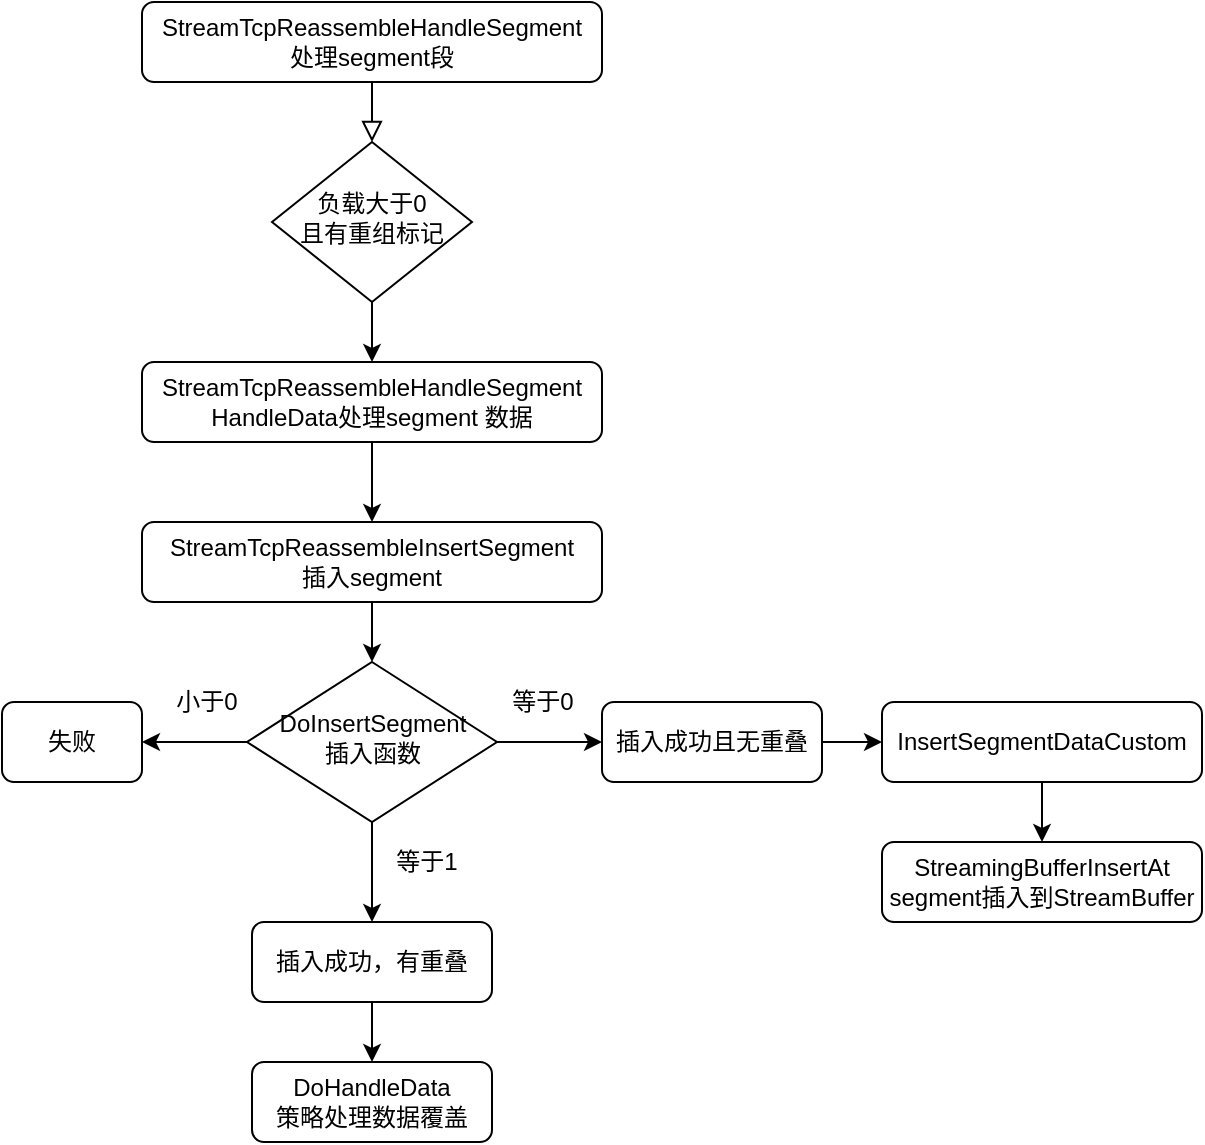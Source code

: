 <mxfile version="18.0.4" type="device"><diagram id="C5RBs43oDa-KdzZeNtuy" name="Page-1"><mxGraphModel dx="935" dy="603" grid="1" gridSize="10" guides="1" tooltips="1" connect="1" arrows="1" fold="1" page="1" pageScale="1" pageWidth="827" pageHeight="1169" math="0" shadow="0"><root><mxCell id="WIyWlLk6GJQsqaUBKTNV-0"/><mxCell id="WIyWlLk6GJQsqaUBKTNV-1" parent="WIyWlLk6GJQsqaUBKTNV-0"/><mxCell id="WIyWlLk6GJQsqaUBKTNV-2" value="" style="rounded=0;html=1;jettySize=auto;orthogonalLoop=1;fontSize=11;endArrow=block;endFill=0;endSize=8;strokeWidth=1;shadow=0;labelBackgroundColor=none;edgeStyle=orthogonalEdgeStyle;" parent="WIyWlLk6GJQsqaUBKTNV-1" source="WIyWlLk6GJQsqaUBKTNV-3" target="WIyWlLk6GJQsqaUBKTNV-6" edge="1"><mxGeometry relative="1" as="geometry"/></mxCell><mxCell id="WIyWlLk6GJQsqaUBKTNV-3" value="StreamTcpReassembleHandleSegment&lt;br&gt;处理segment段" style="rounded=1;whiteSpace=wrap;html=1;fontSize=12;glass=0;strokeWidth=1;shadow=0;" parent="WIyWlLk6GJQsqaUBKTNV-1" vertex="1"><mxGeometry x="160" y="80" width="230" height="40" as="geometry"/></mxCell><mxCell id="_jbGQgLU9aduDNiHdr9R-1" value="" style="edgeStyle=orthogonalEdgeStyle;rounded=0;orthogonalLoop=1;jettySize=auto;html=1;" edge="1" parent="WIyWlLk6GJQsqaUBKTNV-1" source="WIyWlLk6GJQsqaUBKTNV-6" target="_jbGQgLU9aduDNiHdr9R-0"><mxGeometry relative="1" as="geometry"/></mxCell><mxCell id="WIyWlLk6GJQsqaUBKTNV-6" value="负载大于0&lt;br&gt;且有重组标记" style="rhombus;whiteSpace=wrap;html=1;shadow=0;fontFamily=Helvetica;fontSize=12;align=center;strokeWidth=1;spacing=6;spacingTop=-4;" parent="WIyWlLk6GJQsqaUBKTNV-1" vertex="1"><mxGeometry x="225" y="150" width="100" height="80" as="geometry"/></mxCell><mxCell id="_jbGQgLU9aduDNiHdr9R-12" value="" style="edgeStyle=orthogonalEdgeStyle;rounded=0;orthogonalLoop=1;jettySize=auto;html=1;" edge="1" parent="WIyWlLk6GJQsqaUBKTNV-1" source="WIyWlLk6GJQsqaUBKTNV-10" target="_jbGQgLU9aduDNiHdr9R-11"><mxGeometry relative="1" as="geometry"/></mxCell><mxCell id="_jbGQgLU9aduDNiHdr9R-14" value="" style="edgeStyle=orthogonalEdgeStyle;rounded=0;orthogonalLoop=1;jettySize=auto;html=1;" edge="1" parent="WIyWlLk6GJQsqaUBKTNV-1" source="WIyWlLk6GJQsqaUBKTNV-10" target="WIyWlLk6GJQsqaUBKTNV-12"><mxGeometry relative="1" as="geometry"/></mxCell><mxCell id="_jbGQgLU9aduDNiHdr9R-17" value="" style="edgeStyle=orthogonalEdgeStyle;rounded=0;orthogonalLoop=1;jettySize=auto;html=1;" edge="1" parent="WIyWlLk6GJQsqaUBKTNV-1" source="WIyWlLk6GJQsqaUBKTNV-10" target="WIyWlLk6GJQsqaUBKTNV-11"><mxGeometry relative="1" as="geometry"/></mxCell><mxCell id="WIyWlLk6GJQsqaUBKTNV-10" value="DoInsertSegment&lt;br&gt;插入函数" style="rhombus;whiteSpace=wrap;html=1;shadow=0;fontFamily=Helvetica;fontSize=12;align=center;strokeWidth=1;spacing=6;spacingTop=-4;" parent="WIyWlLk6GJQsqaUBKTNV-1" vertex="1"><mxGeometry x="212.5" y="410" width="125" height="80" as="geometry"/></mxCell><mxCell id="_jbGQgLU9aduDNiHdr9R-21" value="" style="edgeStyle=orthogonalEdgeStyle;rounded=0;orthogonalLoop=1;jettySize=auto;html=1;" edge="1" parent="WIyWlLk6GJQsqaUBKTNV-1" source="WIyWlLk6GJQsqaUBKTNV-11" target="_jbGQgLU9aduDNiHdr9R-20"><mxGeometry relative="1" as="geometry"/></mxCell><mxCell id="WIyWlLk6GJQsqaUBKTNV-11" value="插入成功，有重叠" style="rounded=1;whiteSpace=wrap;html=1;fontSize=12;glass=0;strokeWidth=1;shadow=0;" parent="WIyWlLk6GJQsqaUBKTNV-1" vertex="1"><mxGeometry x="215" y="540" width="120" height="40" as="geometry"/></mxCell><mxCell id="_jbGQgLU9aduDNiHdr9R-19" value="" style="edgeStyle=orthogonalEdgeStyle;rounded=0;orthogonalLoop=1;jettySize=auto;html=1;" edge="1" parent="WIyWlLk6GJQsqaUBKTNV-1" source="WIyWlLk6GJQsqaUBKTNV-12" target="_jbGQgLU9aduDNiHdr9R-18"><mxGeometry relative="1" as="geometry"/></mxCell><mxCell id="WIyWlLk6GJQsqaUBKTNV-12" value="插入成功且无重叠" style="rounded=1;whiteSpace=wrap;html=1;fontSize=12;glass=0;strokeWidth=1;shadow=0;" parent="WIyWlLk6GJQsqaUBKTNV-1" vertex="1"><mxGeometry x="390" y="430" width="110" height="40" as="geometry"/></mxCell><mxCell id="_jbGQgLU9aduDNiHdr9R-5" value="" style="edgeStyle=orthogonalEdgeStyle;rounded=0;orthogonalLoop=1;jettySize=auto;html=1;" edge="1" parent="WIyWlLk6GJQsqaUBKTNV-1" source="_jbGQgLU9aduDNiHdr9R-0" target="_jbGQgLU9aduDNiHdr9R-2"><mxGeometry relative="1" as="geometry"/></mxCell><mxCell id="_jbGQgLU9aduDNiHdr9R-0" value="StreamTcpReassembleHandleSegment&lt;br&gt;HandleData处理segment 数据" style="rounded=1;whiteSpace=wrap;html=1;fontSize=12;glass=0;strokeWidth=1;shadow=0;" vertex="1" parent="WIyWlLk6GJQsqaUBKTNV-1"><mxGeometry x="160" y="260" width="230" height="40" as="geometry"/></mxCell><mxCell id="_jbGQgLU9aduDNiHdr9R-6" value="" style="edgeStyle=orthogonalEdgeStyle;rounded=0;orthogonalLoop=1;jettySize=auto;html=1;" edge="1" parent="WIyWlLk6GJQsqaUBKTNV-1" source="_jbGQgLU9aduDNiHdr9R-2" target="WIyWlLk6GJQsqaUBKTNV-10"><mxGeometry relative="1" as="geometry"/></mxCell><mxCell id="_jbGQgLU9aduDNiHdr9R-2" value="StreamTcpReassembleInsertSegment&lt;br&gt;插入segment" style="rounded=1;whiteSpace=wrap;html=1;fontSize=12;glass=0;strokeWidth=1;shadow=0;" vertex="1" parent="WIyWlLk6GJQsqaUBKTNV-1"><mxGeometry x="160" y="340" width="230" height="40" as="geometry"/></mxCell><mxCell id="_jbGQgLU9aduDNiHdr9R-11" value="失败" style="rounded=1;whiteSpace=wrap;html=1;fontSize=12;glass=0;strokeWidth=1;shadow=0;" vertex="1" parent="WIyWlLk6GJQsqaUBKTNV-1"><mxGeometry x="90" y="430" width="70" height="40" as="geometry"/></mxCell><mxCell id="_jbGQgLU9aduDNiHdr9R-13" value="小于0" style="text;html=1;strokeColor=none;fillColor=none;align=center;verticalAlign=middle;whiteSpace=wrap;rounded=0;" vertex="1" parent="WIyWlLk6GJQsqaUBKTNV-1"><mxGeometry x="170" y="420" width="45" height="20" as="geometry"/></mxCell><mxCell id="_jbGQgLU9aduDNiHdr9R-15" value="等于0" style="text;html=1;strokeColor=none;fillColor=none;align=center;verticalAlign=middle;whiteSpace=wrap;rounded=0;" vertex="1" parent="WIyWlLk6GJQsqaUBKTNV-1"><mxGeometry x="337.5" y="420" width="45" height="20" as="geometry"/></mxCell><mxCell id="_jbGQgLU9aduDNiHdr9R-16" value="等于1" style="text;html=1;strokeColor=none;fillColor=none;align=center;verticalAlign=middle;whiteSpace=wrap;rounded=0;" vertex="1" parent="WIyWlLk6GJQsqaUBKTNV-1"><mxGeometry x="280" y="500" width="45" height="20" as="geometry"/></mxCell><mxCell id="_jbGQgLU9aduDNiHdr9R-23" value="" style="edgeStyle=orthogonalEdgeStyle;rounded=0;orthogonalLoop=1;jettySize=auto;html=1;" edge="1" parent="WIyWlLk6GJQsqaUBKTNV-1" source="_jbGQgLU9aduDNiHdr9R-18" target="_jbGQgLU9aduDNiHdr9R-22"><mxGeometry relative="1" as="geometry"/></mxCell><mxCell id="_jbGQgLU9aduDNiHdr9R-18" value="InsertSegmentDataCustom" style="rounded=1;whiteSpace=wrap;html=1;fontSize=12;glass=0;strokeWidth=1;shadow=0;" vertex="1" parent="WIyWlLk6GJQsqaUBKTNV-1"><mxGeometry x="530" y="430" width="160" height="40" as="geometry"/></mxCell><mxCell id="_jbGQgLU9aduDNiHdr9R-20" value="DoHandleData&lt;br&gt;策略处理数据覆盖" style="rounded=1;whiteSpace=wrap;html=1;fontSize=12;glass=0;strokeWidth=1;shadow=0;" vertex="1" parent="WIyWlLk6GJQsqaUBKTNV-1"><mxGeometry x="215" y="610" width="120" height="40" as="geometry"/></mxCell><mxCell id="_jbGQgLU9aduDNiHdr9R-22" value="StreamingBufferInsertAt&lt;br&gt;segment插入到StreamBuffer" style="rounded=1;whiteSpace=wrap;html=1;fontSize=12;glass=0;strokeWidth=1;shadow=0;" vertex="1" parent="WIyWlLk6GJQsqaUBKTNV-1"><mxGeometry x="530" y="500" width="160" height="40" as="geometry"/></mxCell></root></mxGraphModel></diagram></mxfile>